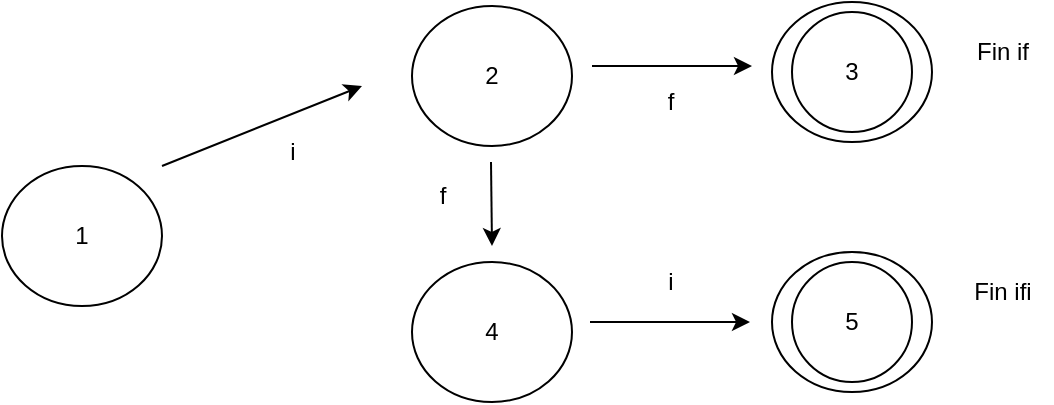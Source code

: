 <mxfile version="26.0.14">
  <diagram name="Página-1" id="7jj-D7QKgP62pjIoDFZG">
    <mxGraphModel dx="1050" dy="522" grid="1" gridSize="10" guides="1" tooltips="1" connect="1" arrows="1" fold="1" page="1" pageScale="1" pageWidth="827" pageHeight="1169" math="0" shadow="0">
      <root>
        <mxCell id="0" />
        <mxCell id="1" parent="0" />
        <mxCell id="vCwx7-z7giKHeCWRHlMr-1" value="1" style="ellipse;whiteSpace=wrap;html=1;" vertex="1" parent="1">
          <mxGeometry x="80" y="90" width="80" height="70" as="geometry" />
        </mxCell>
        <mxCell id="vCwx7-z7giKHeCWRHlMr-2" value="" style="endArrow=classic;html=1;rounded=0;" edge="1" parent="1">
          <mxGeometry width="50" height="50" relative="1" as="geometry">
            <mxPoint x="160" y="90" as="sourcePoint" />
            <mxPoint x="260" y="50" as="targetPoint" />
            <Array as="points" />
          </mxGeometry>
        </mxCell>
        <mxCell id="vCwx7-z7giKHeCWRHlMr-3" value="i" style="text;html=1;align=center;verticalAlign=middle;resizable=0;points=[];autosize=1;strokeColor=none;fillColor=none;" vertex="1" parent="1">
          <mxGeometry x="210" y="68" width="30" height="30" as="geometry" />
        </mxCell>
        <mxCell id="vCwx7-z7giKHeCWRHlMr-4" value="2" style="ellipse;whiteSpace=wrap;html=1;" vertex="1" parent="1">
          <mxGeometry x="285" y="10" width="80" height="70" as="geometry" />
        </mxCell>
        <mxCell id="vCwx7-z7giKHeCWRHlMr-5" value="" style="ellipse;whiteSpace=wrap;html=1;" vertex="1" parent="1">
          <mxGeometry x="465" y="8" width="80" height="70" as="geometry" />
        </mxCell>
        <mxCell id="vCwx7-z7giKHeCWRHlMr-6" value="" style="endArrow=classic;html=1;rounded=0;" edge="1" parent="1">
          <mxGeometry width="50" height="50" relative="1" as="geometry">
            <mxPoint x="375" y="40" as="sourcePoint" />
            <mxPoint x="455" y="40" as="targetPoint" />
          </mxGeometry>
        </mxCell>
        <mxCell id="vCwx7-z7giKHeCWRHlMr-7" value="f" style="text;html=1;align=center;verticalAlign=middle;resizable=0;points=[];autosize=1;strokeColor=none;fillColor=none;" vertex="1" parent="1">
          <mxGeometry x="398.5" y="43" width="30" height="30" as="geometry" />
        </mxCell>
        <mxCell id="vCwx7-z7giKHeCWRHlMr-8" value="3" style="ellipse;whiteSpace=wrap;html=1;aspect=fixed;" vertex="1" parent="1">
          <mxGeometry x="475" y="13" width="60" height="60" as="geometry" />
        </mxCell>
        <mxCell id="vCwx7-z7giKHeCWRHlMr-9" value="" style="endArrow=classic;html=1;rounded=0;" edge="1" parent="1">
          <mxGeometry width="50" height="50" relative="1" as="geometry">
            <mxPoint x="324.5" y="88" as="sourcePoint" />
            <mxPoint x="325" y="130" as="targetPoint" />
            <Array as="points" />
          </mxGeometry>
        </mxCell>
        <mxCell id="vCwx7-z7giKHeCWRHlMr-11" value="4" style="ellipse;whiteSpace=wrap;html=1;" vertex="1" parent="1">
          <mxGeometry x="285" y="138" width="80" height="70" as="geometry" />
        </mxCell>
        <mxCell id="vCwx7-z7giKHeCWRHlMr-12" value="" style="ellipse;whiteSpace=wrap;html=1;" vertex="1" parent="1">
          <mxGeometry x="465" y="133" width="80" height="70" as="geometry" />
        </mxCell>
        <mxCell id="vCwx7-z7giKHeCWRHlMr-13" value="" style="endArrow=classic;html=1;rounded=0;" edge="1" parent="1">
          <mxGeometry width="50" height="50" relative="1" as="geometry">
            <mxPoint x="374" y="168" as="sourcePoint" />
            <mxPoint x="454" y="168" as="targetPoint" />
          </mxGeometry>
        </mxCell>
        <mxCell id="vCwx7-z7giKHeCWRHlMr-14" value="f" style="text;html=1;align=center;verticalAlign=middle;resizable=0;points=[];autosize=1;strokeColor=none;fillColor=none;" vertex="1" parent="1">
          <mxGeometry x="285" y="90" width="30" height="30" as="geometry" />
        </mxCell>
        <mxCell id="vCwx7-z7giKHeCWRHlMr-15" value="5" style="ellipse;whiteSpace=wrap;html=1;aspect=fixed;" vertex="1" parent="1">
          <mxGeometry x="475" y="138" width="60" height="60" as="geometry" />
        </mxCell>
        <mxCell id="vCwx7-z7giKHeCWRHlMr-16" value="i" style="text;html=1;align=center;verticalAlign=middle;resizable=0;points=[];autosize=1;strokeColor=none;fillColor=none;" vertex="1" parent="1">
          <mxGeometry x="399" y="133" width="30" height="30" as="geometry" />
        </mxCell>
        <mxCell id="vCwx7-z7giKHeCWRHlMr-17" value="Fin if" style="text;html=1;align=center;verticalAlign=middle;resizable=0;points=[];autosize=1;strokeColor=none;fillColor=none;" vertex="1" parent="1">
          <mxGeometry x="555" y="18" width="50" height="30" as="geometry" />
        </mxCell>
        <mxCell id="vCwx7-z7giKHeCWRHlMr-18" value="Fin ifi" style="text;html=1;align=center;verticalAlign=middle;resizable=0;points=[];autosize=1;strokeColor=none;fillColor=none;" vertex="1" parent="1">
          <mxGeometry x="555" y="138" width="50" height="30" as="geometry" />
        </mxCell>
      </root>
    </mxGraphModel>
  </diagram>
</mxfile>
